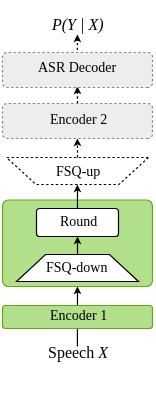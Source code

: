 <mxfile version="26.0.4">
  <diagram name="Page-1" id="c7558073-3199-34d8-9f00-42111426c3f3">
    <mxGraphModel dx="-202" dy="344" grid="0" gridSize="10" guides="1" tooltips="1" connect="1" arrows="1" fold="1" page="1" pageScale="1" pageWidth="826" pageHeight="1169" background="none" math="0" shadow="0">
      <root>
        <mxCell id="0" />
        <mxCell id="1" parent="0" />
        <mxCell id="HdHc95rJ2Q8egW1lYKFT-45" value="" style="endArrow=classic;endSize=2;html=1;rounded=0;fontFamily=Helvetica;fontSize=12;fontColor=default;entryX=0.5;entryY=1;entryDx=0;entryDy=0;dashed=0.5;dashed=1;dashPattern=2 2;strokeWidth=0.6;" edge="1" parent="1">
          <mxGeometry width="50" height="50" relative="1" as="geometry">
            <mxPoint x="1145.43" y="93.001" as="sourcePoint" />
            <mxPoint x="1145.43" y="78.001" as="targetPoint" />
          </mxGeometry>
        </mxCell>
        <mxCell id="HdHc95rJ2Q8egW1lYKFT-36" value="" style="endArrow=none;endSize=2;html=1;rounded=0;fontFamily=Helvetica;fontSize=12;fontColor=default;exitX=0.069;exitY=0.001;exitDx=0;exitDy=0;exitPerimeter=0;entryX=0.5;entryY=1;entryDx=0;entryDy=0;strokeWidth=0.6;" edge="1" parent="1">
          <mxGeometry width="50" height="50" relative="1" as="geometry">
            <mxPoint x="1145.46" y="219" as="sourcePoint" />
            <mxPoint x="1145.46" y="234" as="targetPoint" />
          </mxGeometry>
        </mxCell>
        <mxCell id="HdHc95rJ2Q8egW1lYKFT-30" value="&lt;p style=&quot;language:zh-CN;margin-top:0pt;margin-bottom:0pt;margin-left:0in;&lt;br/&gt;text-align:left;direction:ltr;unicode-bidi:embed;mso-line-break-override:none;&lt;br/&gt;word-break:normal;punctuation-wrap:hanging&quot;&gt;&lt;font style=&quot;font-size: 8px;&quot; face=&quot;Times New Roman&quot;&gt;Speech &lt;i style=&quot;&quot;&gt;X&lt;/i&gt;&lt;/font&gt;&lt;/p&gt;" style="text;whiteSpace=wrap;html=1;fontSize=8;rotation=0;" vertex="1" parent="1">
          <mxGeometry x="1128.64" y="226" width="32.75" height="31.44" as="geometry" />
        </mxCell>
        <mxCell id="HdHc95rJ2Q8egW1lYKFT-28" value="&lt;p style=&quot;margin: 0px; margin-top: 4px; text-align: center; text-decoration: underline;&quot;&gt;&lt;/p&gt;&lt;p style=&quot;margin: 0px; margin-left: 8px;&quot;&gt;&lt;br&gt;&lt;/p&gt;" style="verticalAlign=middle;align=center;overflow=fill;fontSize=12;fontFamily=Helvetica;html=1;rounded=1;fontStyle=1;strokeWidth=0.6;fillColor=#B2DF8A;strokeColor=#66A61E;arcSize=7;rotation=-180;" vertex="1" parent="1">
          <mxGeometry x="1108" y="160.75" width="75" height="43.25" as="geometry" />
        </mxCell>
        <mxCell id="HdHc95rJ2Q8egW1lYKFT-15" value="" style="shape=trapezoid;perimeter=trapezoidPerimeter;whiteSpace=wrap;html=1;fixedSize=1;size=14.503;strokeWidth=0.6;" vertex="1" parent="1">
          <mxGeometry x="1115" y="188" width="61" height="13.5" as="geometry" />
        </mxCell>
        <mxCell id="HdHc95rJ2Q8egW1lYKFT-16" value="" style="shape=trapezoid;perimeter=trapezoidPerimeter;whiteSpace=wrap;html=1;fixedSize=1;size=14.78;rotation=-180;dashed=0.5;dashed=1;dashPattern=2 2;strokeWidth=0.6;" vertex="1" parent="1">
          <mxGeometry x="1110" y="139.5" width="71" height="13.5" as="geometry" />
        </mxCell>
        <mxCell id="HdHc95rJ2Q8egW1lYKFT-22" value="" style="endArrow=classic;endSize=2;html=1;rounded=0;fontFamily=Helvetica;fontSize=12;fontColor=default;strokeWidth=0.6;exitX=0.5;exitY=0;exitDx=0;exitDy=0;entryX=0.5;entryY=1;entryDx=0;entryDy=0;" edge="1" parent="1" source="HdHc95rJ2Q8egW1lYKFT-15" target="HdHc95rJ2Q8egW1lYKFT-17">
          <mxGeometry width="50" height="50" relative="1" as="geometry">
            <mxPoint x="1145.488" y="190.473" as="sourcePoint" />
            <mxPoint x="1145.45" y="180" as="targetPoint" />
          </mxGeometry>
        </mxCell>
        <mxCell id="HdHc95rJ2Q8egW1lYKFT-23" value="" style="endArrow=classic;endSize=2;html=1;rounded=0;fontFamily=Helvetica;fontSize=12;fontColor=default;strokeWidth=0.6;exitX=0.5;exitY=1;exitDx=0;exitDy=0;" edge="1" parent="1" source="HdHc95rJ2Q8egW1lYKFT-7">
          <mxGeometry width="50" height="50" relative="1" as="geometry">
            <mxPoint x="1145.488" y="214.473" as="sourcePoint" />
            <mxPoint x="1145.45" y="204" as="targetPoint" />
          </mxGeometry>
        </mxCell>
        <mxCell id="HdHc95rJ2Q8egW1lYKFT-7" value="&lt;p style=&quot;margin: 0px; margin-top: 4px; text-align: center; text-decoration: underline;&quot;&gt;&lt;/p&gt;&lt;p style=&quot;margin: 0px; margin-left: 8px;&quot;&gt;&lt;br&gt;&lt;/p&gt;" style="verticalAlign=middle;align=center;overflow=fill;fontSize=12;fontFamily=Helvetica;html=1;rounded=1;fontStyle=1;strokeWidth=0.6;fillColor=#B2DF8A;strokeColor=#66A61E;arcSize=13;rotation=-180;" vertex="1" parent="1">
          <mxGeometry x="1108" y="213.5" width="75" height="11.5" as="geometry" />
        </mxCell>
        <mxCell id="HdHc95rJ2Q8egW1lYKFT-24" value="" style="endArrow=classic;endSize=2;html=1;rounded=0;fontFamily=Helvetica;fontSize=12;fontColor=default;strokeWidth=0.6;exitX=0.5;exitY=0;exitDx=0;exitDy=0;" edge="1" parent="1" source="HdHc95rJ2Q8egW1lYKFT-17">
          <mxGeometry width="50" height="50" relative="1" as="geometry">
            <mxPoint x="1145.508" y="163.503" as="sourcePoint" />
            <mxPoint x="1145.47" y="153.03" as="targetPoint" />
          </mxGeometry>
        </mxCell>
        <mxCell id="HdHc95rJ2Q8egW1lYKFT-17" value="&lt;p style=&quot;margin: 0px; margin-top: 4px; text-align: center; text-decoration: underline;&quot;&gt;&lt;/p&gt;&lt;p style=&quot;margin: 0px; margin-left: 8px;&quot;&gt;&lt;br&gt;&lt;/p&gt;" style="verticalAlign=middle;align=center;overflow=fill;fontSize=12;fontFamily=Helvetica;html=1;rounded=1;fontStyle=1;strokeWidth=0.6;arcSize=12;" vertex="1" parent="1">
          <mxGeometry x="1125" y="165" width="41" height="14" as="geometry" />
        </mxCell>
        <mxCell id="HdHc95rJ2Q8egW1lYKFT-25" value="" style="endArrow=classic;endSize=2;html=1;rounded=0;fontFamily=Helvetica;fontSize=12;fontColor=default;strokeWidth=0.6;exitX=0.5;exitY=1;exitDx=0;exitDy=0;dashed=0.5;dashed=1;dashPattern=2 2;strokeWidth=0.6;" edge="1" parent="1" source="HdHc95rJ2Q8egW1lYKFT-16">
          <mxGeometry width="50" height="50" relative="1" as="geometry">
            <mxPoint x="1145.488" y="140.473" as="sourcePoint" />
            <mxPoint x="1145.45" y="130" as="targetPoint" />
          </mxGeometry>
        </mxCell>
        <mxCell id="HdHc95rJ2Q8egW1lYKFT-26" value="" style="endArrow=classic;endSize=2;html=1;rounded=0;fontFamily=Helvetica;fontSize=12;fontColor=default;strokeWidth=0.6;exitX=0.5;exitY=1;exitDx=0;exitDy=0;dashed=0.5;dashed=1;dashPattern=2 2;strokeWidth=0.6;" edge="1" parent="1" source="HdHc95rJ2Q8egW1lYKFT-10">
          <mxGeometry width="50" height="50" relative="1" as="geometry">
            <mxPoint x="1145.478" y="114.473" as="sourcePoint" />
            <mxPoint x="1145.44" y="104" as="targetPoint" />
          </mxGeometry>
        </mxCell>
        <mxCell id="HdHc95rJ2Q8egW1lYKFT-10" value="&lt;p style=&quot;margin: 0px; margin-top: 4px; text-align: center; text-decoration: underline;&quot;&gt;&lt;/p&gt;&lt;p style=&quot;margin: 0px; margin-left: 8px;&quot;&gt;&lt;br&gt;&lt;/p&gt;" style="verticalAlign=middle;align=center;overflow=fill;fontSize=12;fontFamily=Helvetica;html=1;rounded=1;fontStyle=1;strokeWidth=0.6;fillColor=#EDEDEF;strokeColor=#858786;arcSize=13;rotation=-180;dashed=0.5;dashed=1;dashPattern=2 2;" vertex="1" parent="1">
          <mxGeometry x="1108" y="112.5" width="75" height="17.5" as="geometry" />
        </mxCell>
        <mxCell id="HdHc95rJ2Q8egW1lYKFT-29" value="&lt;p style=&quot;margin: 0px; margin-top: 4px; text-align: center; text-decoration: underline;&quot;&gt;&lt;/p&gt;&lt;p style=&quot;margin: 0px; margin-left: 8px;&quot;&gt;&lt;br&gt;&lt;/p&gt;" style="verticalAlign=middle;align=center;overflow=fill;fontSize=12;fontFamily=Helvetica;html=1;rounded=1;fontStyle=1;strokeWidth=0.6;fillColor=#EDEDEF;strokeColor=#858786;arcSize=13;rotation=-180;dashed=0.5;dashed=1;dashPattern=2 2;" vertex="1" parent="1">
          <mxGeometry x="1108" y="87" width="75" height="17.5" as="geometry" />
        </mxCell>
        <mxCell id="HdHc95rJ2Q8egW1lYKFT-37" value="&lt;p style=&quot;language:zh-CN;margin-top:0pt;margin-bottom:0pt;margin-left:0in;&lt;br/&gt;text-align:left;direction:ltr;unicode-bidi:embed;mso-line-break-override:none;&lt;br/&gt;word-break:normal;punctuation-wrap:hanging&quot;&gt;&lt;font style=&quot;font-size: 7px;&quot; face=&quot;Times New Roman&quot;&gt;Encoder 1&lt;/font&gt;&lt;/p&gt;" style="text;whiteSpace=wrap;html=1;fontSize=8;rotation=0;" vertex="1" parent="1">
          <mxGeometry x="1129.62" y="206.83" width="31.75" height="24.85" as="geometry" />
        </mxCell>
        <mxCell id="HdHc95rJ2Q8egW1lYKFT-38" value="&lt;p style=&quot;language:zh-CN;margin-top:0pt;margin-bottom:0pt;margin-left:0in;&lt;br/&gt;text-align:left;direction:ltr;unicode-bidi:embed;mso-line-break-override:none;&lt;br/&gt;word-break:normal;punctuation-wrap:hanging&quot;&gt;&lt;font style=&quot;font-size: 7px;&quot; face=&quot;Times New Roman&quot;&gt;FSQ-down&lt;/font&gt;&lt;/p&gt;" style="text;whiteSpace=wrap;html=1;fontSize=8;rotation=0;" vertex="1" parent="1">
          <mxGeometry x="1128.14" y="183.32" width="34.71" height="24.85" as="geometry" />
        </mxCell>
        <mxCell id="HdHc95rJ2Q8egW1lYKFT-39" value="&lt;p style=&quot;language:zh-CN;margin-top:0pt;margin-bottom:0pt;margin-left:0in;&lt;br/&gt;text-align:left;direction:ltr;unicode-bidi:embed;mso-line-break-override:none;&lt;br/&gt;word-break:normal;punctuation-wrap:hanging&quot;&gt;&lt;font style=&quot;font-size: 7px;&quot; face=&quot;Times New Roman&quot;&gt;Round&lt;/font&gt;&lt;/p&gt;" style="text;whiteSpace=wrap;html=1;fontSize=8;rotation=0;" vertex="1" parent="1">
          <mxGeometry x="1135.29" y="159.79" width="20.44" height="24.42" as="geometry" />
        </mxCell>
        <mxCell id="HdHc95rJ2Q8egW1lYKFT-40" value="&lt;p style=&quot;language:zh-CN;margin-top:0pt;margin-bottom:0pt;margin-left:0in;&lt;br/&gt;text-align:left;direction:ltr;unicode-bidi:embed;mso-line-break-override:none;&lt;br/&gt;word-break:normal;punctuation-wrap:hanging&quot;&gt;&lt;font style=&quot;font-size: 7px;&quot; face=&quot;Times New Roman&quot;&gt;FSQ-up&lt;/font&gt;&lt;/p&gt;" style="text;whiteSpace=wrap;html=1;fontSize=8;rotation=0;" vertex="1" parent="1">
          <mxGeometry x="1132.56" y="134.82" width="25.86" height="24.85" as="geometry" />
        </mxCell>
        <mxCell id="HdHc95rJ2Q8egW1lYKFT-41" value="&lt;p style=&quot;language:zh-CN;margin-top:0pt;margin-bottom:0pt;margin-left:0in;&lt;br/&gt;text-align:left;direction:ltr;unicode-bidi:embed;mso-line-break-override:none;&lt;br/&gt;word-break:normal;punctuation-wrap:hanging&quot;&gt;&lt;font style=&quot;font-size: 7px;&quot; face=&quot;Times New Roman&quot;&gt;Encoder 2&lt;/font&gt;&lt;/p&gt;" style="text;whiteSpace=wrap;html=1;fontSize=8;rotation=0;" vertex="1" parent="1">
          <mxGeometry x="1129.64" y="108.82" width="31.75" height="20.18" as="geometry" />
        </mxCell>
        <mxCell id="HdHc95rJ2Q8egW1lYKFT-42" value="&lt;p style=&quot;language:zh-CN;margin-top:0pt;margin-bottom:0pt;margin-left:0in;&lt;br/&gt;text-align:left;direction:ltr;unicode-bidi:embed;mso-line-break-override:none;&lt;br/&gt;word-break:normal;punctuation-wrap:hanging&quot;&gt;&lt;font style=&quot;font-size: 7px;&quot; face=&quot;Times New Roman&quot;&gt;ASR Decoder&lt;/font&gt;&lt;/p&gt;" style="text;whiteSpace=wrap;html=1;fontSize=8;rotation=0;" vertex="1" parent="1">
          <mxGeometry x="1123.83" y="83.33" width="43.36" height="21.67" as="geometry" />
        </mxCell>
        <mxCell id="HdHc95rJ2Q8egW1lYKFT-46" value="&lt;p style=&quot;language:zh-CN;margin-top:0pt;margin-bottom:0pt;margin-left:0in;&lt;br/&gt;text-align:left;direction:ltr;unicode-bidi:embed;mso-line-break-override:none;&lt;br/&gt;word-break:normal;punctuation-wrap:hanging&quot;&gt;&lt;font style=&quot;font-size: 8px;&quot; face=&quot;Times New Roman&quot;&gt;&lt;i style=&quot;&quot;&gt;P(Y | X)&lt;/i&gt;&lt;/font&gt;&lt;/p&gt;" style="text;whiteSpace=wrap;html=1;fontSize=8;rotation=0;" vertex="1" parent="1">
          <mxGeometry x="1131.27" y="61.66" width="28.44" height="21.67" as="geometry" />
        </mxCell>
      </root>
    </mxGraphModel>
  </diagram>
</mxfile>
